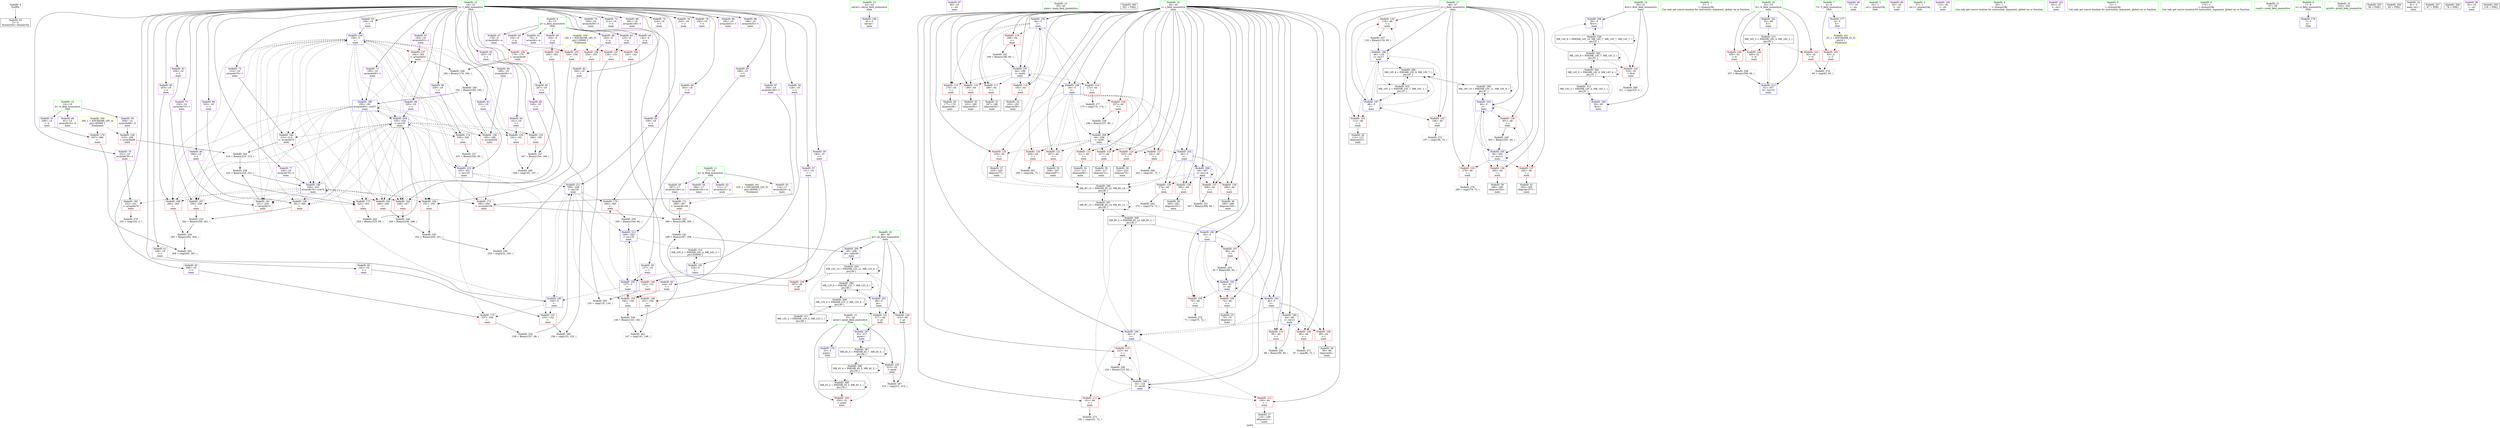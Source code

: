 digraph "SVFG" {
	label="SVFG";

	Node0x5571398cd640 [shape=record,color=grey,label="{NodeID: 0\nNullPtr}"];
	Node0x5571398cd640 -> Node0x5571398ccaa0[style=solid];
	Node0x557139900df0 [shape=record,color=grey,label="{NodeID: 263\n268 = cmp(265, 267, )\n}"];
	Node0x5571398f9800 [shape=record,color=blue,label="{NodeID: 180\n42\<--5\nretval\<--\nmain\n}"];
	Node0x5571398f1e80 [shape=record,color=purple,label="{NodeID: 97\n66\<--35\n\<--.str\nmain\n}"];
	Node0x5571398cb080 [shape=record,color=green,label="{NodeID: 14\n39\<--40\nmain\<--main_field_insensitive\n}"];
	Node0x557139930830 [shape=record,color=black,label="{NodeID: 360\n352 = PHI()\n}"];
	Node0x5571399022f0 [shape=record,color=grey,label="{NodeID: 277\n173 = cmp(172, 174, )\n}"];
	Node0x5571398f4530 [shape=record,color=blue,label="{NodeID: 194\n158\<--5\n\<--\nmain\n}"];
	Node0x5571398f4530 -> Node0x5571398f8210[style=dashed];
	Node0x5571398f4530 -> Node0x5571398f83b0[style=dashed];
	Node0x5571398f4530 -> Node0x5571398f8550[style=dashed];
	Node0x5571398f4530 -> Node0x5571398f8620[style=dashed];
	Node0x5571398f4530 -> Node0x5571398f87c0[style=dashed];
	Node0x5571398f4530 -> Node0x5571398f8890[style=dashed];
	Node0x5571398f4530 -> Node0x5571398f8a30[style=dashed];
	Node0x5571398f4530 -> Node0x5571398f8b00[style=dashed];
	Node0x5571398f4530 -> Node0x5571398f8bd0[style=dashed];
	Node0x5571398f4530 -> Node0x5571398f8d70[style=dashed];
	Node0x5571398f4530 -> Node0x5571398f8e40[style=dashed];
	Node0x5571398f4530 -> Node0x5571398f8f10[style=dashed];
	Node0x5571398f4530 -> Node0x5571398f9180[style=dashed];
	Node0x5571398f4530 -> Node0x5571398f9250[style=dashed];
	Node0x5571398f4530 -> Node0x5571398f9320[style=dashed];
	Node0x5571398f4530 -> Node0x5571398f46d0[style=dashed];
	Node0x5571398f4530 -> Node0x5571398f4940[style=dashed];
	Node0x5571398f4530 -> Node0x5571398f5160[style=dashed];
	Node0x5571398f4530 -> Node0x5571398f5230[style=dashed];
	Node0x5571398ca0d0 [shape=record,color=red,label="{NodeID: 111\n101\<--44\n\<--i\nmain\n}"];
	Node0x5571398ca0d0 -> Node0x557139901cf0[style=solid];
	Node0x5571398cceb0 [shape=record,color=black,label="{NodeID: 28\n113\<--112\nidxprom23\<--\nmain\n}"];
	Node0x5571398f5090 [shape=record,color=blue,label="{NodeID: 208\n50\<--5\nfirst\<--\nmain\n}"];
	Node0x5571398f5090 -> Node0x55713991c610[style=dashed];
	Node0x5571398f6b50 [shape=record,color=red,label="{NodeID: 125\n228\<--44\n\<--i\nmain\n}"];
	Node0x5571398f6b50 -> Node0x5571398cda50[style=solid];
	Node0x5571398cde60 [shape=record,color=purple,label="{NodeID: 42\n76\<--9\narrayidx\<--a\nmain\n}"];
	Node0x5571398f76b0 [shape=record,color=red,label="{NodeID: 139\n297\<--48\n\<--pt\nmain\n}"];
	Node0x5571398f76b0 -> Node0x5571398fdce0[style=solid];
	Node0x5571398ca9b0 [shape=record,color=purple,label="{NodeID: 56\n128\<--19\n\<--t\nmain\n}"];
	Node0x5571398ca9b0 -> Node0x5571398fa0f0[style=solid];
	Node0x5571398fd560 [shape=record,color=grey,label="{NodeID: 236\n146 = Binary(143, 145, )\n}"];
	Node0x5571398fd560 -> Node0x557139900c70[style=solid];
	Node0x5571398f8210 [shape=record,color=red,label="{NodeID: 153\n162\<--161\n\<--\nmain\n}"];
	Node0x5571398f8210 -> Node0x5571399016f0[style=solid];
	Node0x5571398f2e70 [shape=record,color=purple,label="{NodeID: 70\n194\<--19\narrayidx59\<--t\nmain\n}"];
	Node0x5571398f5e60 [shape=record,color=grey,label="{NodeID: 250\n96 = Binary(95, 60, )\n}"];
	Node0x5571398f5e60 -> Node0x5571398f9c10[style=solid];
	Node0x5571398f8d70 [shape=record,color=red,label="{NodeID: 167\n259\<--258\n\<--\nmain\n}"];
	Node0x5571398f8d70 -> Node0x5571398fd3e0[style=solid];
	Node0x5571398f39d0 [shape=record,color=purple,label="{NodeID: 84\n260\<--19\n\<--t\nmain\n}"];
	Node0x5571398f39d0 -> Node0x5571398f8e40[style=solid];
	Node0x5571398cb370 [shape=record,color=green,label="{NodeID: 1\n5\<--1\n\<--dummyObj\nCan only get source location for instruction, argument, global var or function.}"];
	Node0x557139900f70 [shape=record,color=grey,label="{NodeID: 264\n275 = cmp(274, 72, )\n}"];
	Node0x5571398f98d0 [shape=record,color=blue,label="{NodeID: 181\n52\<--60\nlt\<--\nmain\n}"];
	Node0x5571398f98d0 -> Node0x557139917b10[style=dashed];
	Node0x5571398f1f50 [shape=record,color=purple,label="{NodeID: 98\n77\<--35\n\<--.str\nmain\n}"];
	Node0x5571398cb150 [shape=record,color=green,label="{NodeID: 15\n42\<--43\nretval\<--retval_field_insensitive\nmain\n}"];
	Node0x5571398cb150 -> Node0x5571398f9800[style=solid];
	Node0x5571398f4600 [shape=record,color=blue,label="{NodeID: 195\n44\<--5\ni\<--\nmain\n}"];
	Node0x5571398f4600 -> Node0x5571398ca340[style=dashed];
	Node0x5571398f4600 -> Node0x5571398f63b0[style=dashed];
	Node0x5571398f4600 -> Node0x5571398f6440[style=dashed];
	Node0x5571398f4600 -> Node0x5571398f64d0[style=dashed];
	Node0x5571398f4600 -> Node0x5571398f65a0[style=dashed];
	Node0x5571398f4600 -> Node0x5571398f6670[style=dashed];
	Node0x5571398f4600 -> Node0x5571398f47a0[style=dashed];
	Node0x5571398f4600 -> Node0x5571398f4870[style=dashed];
	Node0x5571398ca1a0 [shape=record,color=red,label="{NodeID: 112\n109\<--44\n\<--i\nmain\n}"];
	Node0x5571398ca1a0 -> Node0x5571398ccde0[style=solid];
	Node0x5571398ccf80 [shape=record,color=black,label="{NodeID: 29\n177\<--176\nidxprom48\<--\nmain\n}"];
	Node0x5571398f5160 [shape=record,color=blue,label="{NodeID: 209\n325\<--324\n\<--inc120\nmain\n}"];
	Node0x5571398f5160 -> Node0x5571398f8210[style=dashed];
	Node0x5571398f5160 -> Node0x5571398f83b0[style=dashed];
	Node0x5571398f5160 -> Node0x5571398f8550[style=dashed];
	Node0x5571398f5160 -> Node0x5571398f8620[style=dashed];
	Node0x5571398f5160 -> Node0x5571398f87c0[style=dashed];
	Node0x5571398f5160 -> Node0x5571398f8890[style=dashed];
	Node0x5571398f5160 -> Node0x5571398f8a30[style=dashed];
	Node0x5571398f5160 -> Node0x5571398f8b00[style=dashed];
	Node0x5571398f5160 -> Node0x5571398f8bd0[style=dashed];
	Node0x5571398f5160 -> Node0x5571398f8d70[style=dashed];
	Node0x5571398f5160 -> Node0x5571398f8e40[style=dashed];
	Node0x5571398f5160 -> Node0x5571398f8f10[style=dashed];
	Node0x5571398f5160 -> Node0x5571398f9180[style=dashed];
	Node0x5571398f5160 -> Node0x5571398f9250[style=dashed];
	Node0x5571398f5160 -> Node0x5571398f9320[style=dashed];
	Node0x5571398f5160 -> Node0x5571398f46d0[style=dashed];
	Node0x5571398f5160 -> Node0x5571398f4940[style=dashed];
	Node0x5571398f5160 -> Node0x5571398f5160[style=dashed];
	Node0x5571398f5160 -> Node0x5571398f5230[style=dashed];
	Node0x5571398f6c20 [shape=record,color=red,label="{NodeID: 126\n237\<--44\n\<--i\nmain\n}"];
	Node0x5571398f6c20 -> Node0x5571398fd9e0[style=solid];
	Node0x5571398cdf30 [shape=record,color=purple,label="{NodeID: 43\n133\<--9\n\<--a\nmain\n}"];
	Node0x5571398cdf30 -> Node0x5571398f7d30[style=solid];
	Node0x5571398f7780 [shape=record,color=red,label="{NodeID: 140\n314\<--48\n\<--pt\nmain\n}"];
	Node0x5571398f7780 -> Node0x5571399013f0[style=solid];
	Node0x5571398caa80 [shape=record,color=purple,label="{NodeID: 57\n131\<--19\n\<--t\nmain\n}"];
	Node0x5571398caa80 -> Node0x5571398f7c60[style=solid];
	Node0x5571398fd6e0 [shape=record,color=grey,label="{NodeID: 237\n331 = Binary(330, 60, )\n}"];
	Node0x5571398fd6e0 -> Node0x5571398f5230[style=solid];
	Node0x5571398f82e0 [shape=record,color=red,label="{NodeID: 154\n164\<--163\n\<--\nmain\n}"];
	Node0x5571398f82e0 -> Node0x5571398f59e0[style=solid];
	Node0x5571398f2f40 [shape=record,color=purple,label="{NodeID: 71\n195\<--19\narrayidx60\<--t\nmain\n}"];
	Node0x5571398f2f40 -> Node0x5571398f46d0[style=solid];
	Node0x5571398f5fe0 [shape=record,color=grey,label="{NodeID: 251\n307 = Binary(306, 60, )\n}"];
	Node0x5571398f5fe0 -> Node0x5571398f4ef0[style=solid];
	Node0x5571398f8e40 [shape=record,color=red,label="{NodeID: 168\n261\<--260\n\<--\nmain\n}"];
	Node0x5571398f8e40 -> Node0x5571398fd3e0[style=solid];
	Node0x5571398f3aa0 [shape=record,color=purple,label="{NodeID: 85\n263\<--19\n\<--t\nmain\n}"];
	Node0x5571398f3aa0 -> Node0x5571398f8f10[style=solid];
	Node0x5571398cb400 [shape=record,color=green,label="{NodeID: 2\n35\<--1\n.str\<--dummyObj\nGlob }"];
	Node0x5571399010f0 [shape=record,color=grey,label="{NodeID: 265\n135 = cmp(132, 134, )\n}"];
	Node0x5571398f99a0 [shape=record,color=blue,label="{NodeID: 182\n44\<--5\ni\<--\nmain\n}"];
	Node0x5571398f99a0 -> Node0x5571398f2500[style=dashed];
	Node0x5571398f99a0 -> Node0x5571398c9cc0[style=dashed];
	Node0x5571398f99a0 -> Node0x5571398c9d90[style=dashed];
	Node0x5571398f99a0 -> Node0x5571398f9a70[style=dashed];
	Node0x5571398f99a0 -> Node0x5571398f9b40[style=dashed];
	Node0x5571398f2020 [shape=record,color=purple,label="{NodeID: 99\n92\<--35\n\<--.str\nmain\n}"];
	Node0x5571398cb220 [shape=record,color=green,label="{NodeID: 16\n44\<--45\ni\<--i_field_insensitive\nmain\n}"];
	Node0x5571398cb220 -> Node0x5571398f2500[style=solid];
	Node0x5571398cb220 -> Node0x5571398c9cc0[style=solid];
	Node0x5571398cb220 -> Node0x5571398c9d90[style=solid];
	Node0x5571398cb220 -> Node0x5571398c9e60[style=solid];
	Node0x5571398cb220 -> Node0x5571398c9f30[style=solid];
	Node0x5571398cb220 -> Node0x5571398ca000[style=solid];
	Node0x5571398cb220 -> Node0x5571398ca0d0[style=solid];
	Node0x5571398cb220 -> Node0x5571398ca1a0[style=solid];
	Node0x5571398cb220 -> Node0x5571398ca270[style=solid];
	Node0x5571398cb220 -> Node0x5571398ca340[style=solid];
	Node0x5571398cb220 -> Node0x5571398f63b0[style=solid];
	Node0x5571398cb220 -> Node0x5571398f6440[style=solid];
	Node0x5571398cb220 -> Node0x5571398f64d0[style=solid];
	Node0x5571398cb220 -> Node0x5571398f65a0[style=solid];
	Node0x5571398cb220 -> Node0x5571398f6670[style=solid];
	Node0x5571398cb220 -> Node0x5571398f6740[style=solid];
	Node0x5571398cb220 -> Node0x5571398f6810[style=solid];
	Node0x5571398cb220 -> Node0x5571398f68e0[style=solid];
	Node0x5571398cb220 -> Node0x5571398f69b0[style=solid];
	Node0x5571398cb220 -> Node0x5571398f6a80[style=solid];
	Node0x5571398cb220 -> Node0x5571398f6b50[style=solid];
	Node0x5571398cb220 -> Node0x5571398f6c20[style=solid];
	Node0x5571398cb220 -> Node0x5571398f6cf0[style=solid];
	Node0x5571398cb220 -> Node0x5571398f6dc0[style=solid];
	Node0x5571398cb220 -> Node0x5571398f6e90[style=solid];
	Node0x5571398cb220 -> Node0x5571398f6f60[style=solid];
	Node0x5571398cb220 -> Node0x5571398f7030[style=solid];
	Node0x5571398cb220 -> Node0x5571398f99a0[style=solid];
	Node0x5571398cb220 -> Node0x5571398f9a70[style=solid];
	Node0x5571398cb220 -> Node0x5571398f9b40[style=solid];
	Node0x5571398cb220 -> Node0x5571398f9c10[style=solid];
	Node0x5571398cb220 -> Node0x5571398f9ce0[style=solid];
	Node0x5571398cb220 -> Node0x5571398f9f50[style=solid];
	Node0x5571398cb220 -> Node0x5571398f4600[style=solid];
	Node0x5571398cb220 -> Node0x5571398f47a0[style=solid];
	Node0x5571398cb220 -> Node0x5571398f4870[style=solid];
	Node0x5571398cb220 -> Node0x5571398f4a10[style=solid];
	Node0x5571398cb220 -> Node0x5571398f4bb0[style=solid];
	Node0x5571398cb220 -> Node0x5571398f4ef0[style=solid];
	Node0x5571398f46d0 [shape=record,color=blue,label="{NodeID: 196\n195\<--191\narrayidx60\<--sub57\nmain\n}"];
	Node0x5571398f46d0 -> Node0x5571398f8550[style=dashed];
	Node0x5571398f46d0 -> Node0x5571398f8620[style=dashed];
	Node0x5571398f46d0 -> Node0x5571398f87c0[style=dashed];
	Node0x5571398f46d0 -> Node0x5571398f8890[style=dashed];
	Node0x5571398f46d0 -> Node0x5571398f8a30[style=dashed];
	Node0x5571398f46d0 -> Node0x5571398f8b00[style=dashed];
	Node0x5571398f46d0 -> Node0x5571398f8bd0[style=dashed];
	Node0x5571398f46d0 -> Node0x5571398f8d70[style=dashed];
	Node0x5571398f46d0 -> Node0x5571398f8e40[style=dashed];
	Node0x5571398f46d0 -> Node0x5571398f8f10[style=dashed];
	Node0x5571398f46d0 -> Node0x5571398f9180[style=dashed];
	Node0x5571398f46d0 -> Node0x5571398f9250[style=dashed];
	Node0x5571398f46d0 -> Node0x5571398f46d0[style=dashed];
	Node0x5571398f46d0 -> Node0x5571398f4940[style=dashed];
	Node0x5571398f46d0 -> Node0x5571398f5160[style=dashed];
	Node0x5571398ca270 [shape=record,color=red,label="{NodeID: 113\n123\<--44\n\<--i\nmain\n}"];
	Node0x5571398ca270 -> Node0x557139900370[style=solid];
	Node0x5571398cd050 [shape=record,color=black,label="{NodeID: 30\n181\<--180\nidxprom50\<--\nmain\n}"];
	Node0x5571398f5230 [shape=record,color=blue,label="{NodeID: 210\n332\<--331\n\<--inc123\nmain\n}"];
	Node0x5571398f5230 -> Node0x5571398f8070[style=dashed];
	Node0x5571398f5230 -> Node0x5571398f93f0[style=dashed];
	Node0x5571398f5230 -> Node0x5571398f4530[style=dashed];
	Node0x5571398f5230 -> Node0x5571398f5300[style=dashed];
	Node0x5571398f6cf0 [shape=record,color=red,label="{NodeID: 127\n241\<--44\n\<--i\nmain\n}"];
	Node0x5571398f6cf0 -> Node0x557139901270[style=solid];
	Node0x5571398ce000 [shape=record,color=purple,label="{NodeID: 44\n142\<--9\n\<--a\nmain\n}"];
	Node0x5571398ce000 -> Node0x5571398f7ed0[style=solid];
	Node0x5571398f7850 [shape=record,color=red,label="{NodeID: 141\n317\<--48\n\<--pt\nmain\n}"];
	Node0x5571398f7850 -> Node0x5571398f4fc0[style=solid];
	Node0x5571398cab50 [shape=record,color=purple,label="{NodeID: 58\n137\<--19\n\<--t\nmain\n}"];
	Node0x5571398cab50 -> Node0x5571398f4390[style=solid];
	Node0x5571398fd860 [shape=record,color=grey,label="{NodeID: 238\n222 = Binary(216, 221, )\n}"];
	Node0x5571398fd860 -> Node0x5571398f4940[style=solid];
	Node0x5571398f83b0 [shape=record,color=red,label="{NodeID: 155\n166\<--165\n\<--\nmain\n}"];
	Node0x5571398f83b0 -> Node0x5571398f59e0[style=solid];
	Node0x5571398f3010 [shape=record,color=purple,label="{NodeID: 72\n213\<--19\n\<--t\nmain\n}"];
	Node0x5571398f6160 [shape=record,color=grey,label="{NodeID: 252\n199 = Binary(198, 60, )\n}"];
	Node0x5571398f6160 -> Node0x5571398f47a0[style=solid];
	Node0x5571398f8f10 [shape=record,color=red,label="{NodeID: 169\n264\<--263\n\<--\nmain\n}"];
	Node0x5571398f8f10 -> Node0x5571398fd260[style=solid];
	Node0x5571398f3b70 [shape=record,color=purple,label="{NodeID: 86\n291\<--19\narrayidx106\<--t\nmain\n}"];
	Node0x5571398f1a70 [shape=record,color=green,label="{NodeID: 3\n37\<--1\n.str.1\<--dummyObj\nGlob }"];
	Node0x557139901270 [shape=record,color=grey,label="{NodeID: 266\n242 = cmp(241, 72, )\n}"];
	Node0x5571398f9a70 [shape=record,color=blue,label="{NodeID: 183\n44\<--81\ni\<--inc\nmain\n}"];
	Node0x5571398f9a70 -> Node0x5571398f2500[style=dashed];
	Node0x5571398f9a70 -> Node0x5571398c9cc0[style=dashed];
	Node0x5571398f9a70 -> Node0x5571398c9d90[style=dashed];
	Node0x5571398f9a70 -> Node0x5571398f9a70[style=dashed];
	Node0x5571398f9a70 -> Node0x5571398f9b40[style=dashed];
	Node0x5571398f20f0 [shape=record,color=purple,label="{NodeID: 100\n115\<--35\n\<--.str\nmain\n}"];
	Node0x5571398cb9a0 [shape=record,color=green,label="{NodeID: 17\n46\<--47\nj\<--j_field_insensitive\nmain\n}"];
	Node0x5571398cb9a0 -> Node0x5571398f7100[style=solid];
	Node0x5571398cb9a0 -> Node0x5571398f71d0[style=solid];
	Node0x5571398cb9a0 -> Node0x5571398f72a0[style=solid];
	Node0x5571398cb9a0 -> Node0x5571398f7370[style=solid];
	Node0x5571398cb9a0 -> Node0x5571398f7440[style=solid];
	Node0x5571398cb9a0 -> Node0x5571398f7510[style=solid];
	Node0x5571398cb9a0 -> Node0x5571398f75e0[style=solid];
	Node0x5571398cb9a0 -> Node0x5571398f9db0[style=solid];
	Node0x5571398cb9a0 -> Node0x5571398f9e80[style=solid];
	Node0x5571398cb9a0 -> Node0x5571398f4c80[style=solid];
	Node0x5571398cb9a0 -> Node0x5571398f4e20[style=solid];
	Node0x5571398f47a0 [shape=record,color=blue,label="{NodeID: 197\n44\<--199\ni\<--inc62\nmain\n}"];
	Node0x5571398f47a0 -> Node0x5571398ca340[style=dashed];
	Node0x5571398f47a0 -> Node0x5571398f63b0[style=dashed];
	Node0x5571398f47a0 -> Node0x5571398f6440[style=dashed];
	Node0x5571398f47a0 -> Node0x5571398f64d0[style=dashed];
	Node0x5571398f47a0 -> Node0x5571398f65a0[style=dashed];
	Node0x5571398f47a0 -> Node0x5571398f6670[style=dashed];
	Node0x5571398f47a0 -> Node0x5571398f47a0[style=dashed];
	Node0x5571398f47a0 -> Node0x5571398f4870[style=dashed];
	Node0x5571398ca340 [shape=record,color=red,label="{NodeID: 114\n172\<--44\n\<--i\nmain\n}"];
	Node0x5571398ca340 -> Node0x5571399022f0[style=solid];
	Node0x5571398cd120 [shape=record,color=black,label="{NodeID: 31\n187\<--186\nidxprom54\<--\nmain\n}"];
	Node0x5571398f5300 [shape=record,color=blue,label="{NodeID: 211\n339\<--338\n\<--inc126\nmain\n}"];
	Node0x5571398f5300 -> Node0x5571398f7e00[style=dashed];
	Node0x5571398f5300 -> Node0x5571398f7fa0[style=dashed];
	Node0x5571398f5300 -> Node0x5571398f94c0[style=dashed];
	Node0x5571398f5300 -> Node0x5571398f4460[style=dashed];
	Node0x5571398f5300 -> Node0x5571398fc210[style=dashed];
	Node0x5571398f6dc0 [shape=record,color=red,label="{NodeID: 128\n274\<--44\n\<--i\nmain\n}"];
	Node0x5571398f6dc0 -> Node0x557139900f70[style=solid];
	Node0x5571398ce0d0 [shape=record,color=purple,label="{NodeID: 45\n154\<--9\n\<--a\nmain\n}"];
	Node0x5571398ce0d0 -> Node0x5571398f8140[style=solid];
	Node0x557139916210 [shape=record,color=black,label="{NodeID: 308\nMR_4V_2 = PHI(MR_4V_3, MR_4V_1, )\npts\{34 \}\n}"];
	Node0x557139916210 -> Node0x5571398f2430[style=dashed];
	Node0x557139916210 -> Node0x557139912610[style=dashed];
	Node0x557139916210 -> Node0x557139916210[style=dashed];
	Node0x5571398f7920 [shape=record,color=red,label="{NodeID: 142\n310\<--50\n\<--first\nmain\n}"];
	Node0x5571398f7920 -> Node0x557139901570[style=solid];
	Node0x5571398f25c0 [shape=record,color=purple,label="{NodeID: 59\n140\<--19\n\<--t\nmain\n}"];
	Node0x5571398f25c0 -> Node0x5571398f7e00[style=solid];
	Node0x5571398fd9e0 [shape=record,color=grey,label="{NodeID: 239\n238 = Binary(237, 60, )\n}"];
	Node0x5571398fd9e0 -> Node0x5571398f4a10[style=solid];
	Node0x5571398f8480 [shape=record,color=red,label="{NodeID: 156\n179\<--178\n\<--arrayidx49\nmain\n}"];
	Node0x5571398f8480 -> Node0x5571398f5b60[style=solid];
	Node0x5571398f30e0 [shape=record,color=purple,label="{NodeID: 73\n214\<--19\narrayidx70\<--t\nmain\n}"];
	Node0x5571398f30e0 -> Node0x5571398f87c0[style=solid];
	Node0x5571398f62e0 [shape=record,color=grey,label="{NodeID: 253\n81 = Binary(80, 60, )\n}"];
	Node0x5571398f62e0 -> Node0x5571398f9a70[style=solid];
	Node0x5571398f8fe0 [shape=record,color=red,label="{NodeID: 170\n267\<--266\n\<--\nmain\n}"];
	Node0x5571398f8fe0 -> Node0x557139900df0[style=solid];
	Node0x5571398f3c40 [shape=record,color=purple,label="{NodeID: 87\n294\<--19\narrayidx108\<--t\nmain\n}"];
	Node0x5571398f3c40 -> Node0x5571398f9180[style=solid];
	Node0x5571398f1b00 [shape=record,color=green,label="{NodeID: 4\n60\<--1\n\<--dummyObj\nCan only get source location for instruction, argument, global var or function.}"];
	Node0x5571399013f0 [shape=record,color=grey,label="{NodeID: 267\n315 = cmp(313, 314, )\n}"];
	Node0x5571398f9b40 [shape=record,color=blue,label="{NodeID: 184\n44\<--5\ni\<--\nmain\n}"];
	Node0x5571398f9b40 -> Node0x5571398c9e60[style=dashed];
	Node0x5571398f9b40 -> Node0x5571398c9f30[style=dashed];
	Node0x5571398f9b40 -> Node0x5571398ca000[style=dashed];
	Node0x5571398f9b40 -> Node0x5571398f9c10[style=dashed];
	Node0x5571398f9b40 -> Node0x5571398f9ce0[style=dashed];
	Node0x5571398f21c0 [shape=record,color=purple,label="{NodeID: 101\n351\<--37\n\<--.str.1\nmain\n}"];
	Node0x5571398cba70 [shape=record,color=green,label="{NodeID: 18\n48\<--49\npt\<--pt_field_insensitive\nmain\n}"];
	Node0x5571398cba70 -> Node0x5571398f76b0[style=solid];
	Node0x5571398cba70 -> Node0x5571398f7780[style=solid];
	Node0x5571398cba70 -> Node0x5571398f7850[style=solid];
	Node0x5571398cba70 -> Node0x5571398f4ae0[style=solid];
	Node0x5571398cba70 -> Node0x5571398f4d50[style=solid];
	Node0x5571398f4870 [shape=record,color=blue,label="{NodeID: 198\n44\<--5\ni\<--\nmain\n}"];
	Node0x5571398f4870 -> Node0x5571398f6740[style=dashed];
	Node0x5571398f4870 -> Node0x5571398f6810[style=dashed];
	Node0x5571398f4870 -> Node0x5571398f68e0[style=dashed];
	Node0x5571398f4870 -> Node0x5571398f69b0[style=dashed];
	Node0x5571398f4870 -> Node0x5571398f6a80[style=dashed];
	Node0x5571398f4870 -> Node0x5571398f6b50[style=dashed];
	Node0x5571398f4870 -> Node0x5571398f6c20[style=dashed];
	Node0x5571398f4870 -> Node0x5571398f6cf0[style=dashed];
	Node0x5571398f4870 -> Node0x5571398f4a10[style=dashed];
	Node0x5571398f4870 -> Node0x5571398f4bb0[style=dashed];
	Node0x5571398f4870 -> Node0x55713990fa10[style=dashed];
	Node0x5571398f63b0 [shape=record,color=red,label="{NodeID: 115\n176\<--44\n\<--i\nmain\n}"];
	Node0x5571398f63b0 -> Node0x5571398ccf80[style=solid];
	Node0x5571398cd1f0 [shape=record,color=black,label="{NodeID: 32\n193\<--192\nidxprom58\<--\nmain\n}"];
	Node0x557139912110 [shape=record,color=black,label="{NodeID: 295\nMR_12V_10 = PHI(MR_12V_11, MR_12V_9, )\npts\{49 \}\n}"];
	Node0x557139912110 -> Node0x5571398f76b0[style=dashed];
	Node0x557139912110 -> Node0x5571398f7780[style=dashed];
	Node0x557139912110 -> Node0x5571398f7850[style=dashed];
	Node0x557139912110 -> Node0x5571398f4d50[style=dashed];
	Node0x557139912110 -> Node0x557139910410[style=dashed];
	Node0x557139912110 -> Node0x557139912110[style=dashed];
	Node0x5571398fc210 [shape=record,color=blue,label="{NodeID: 212\n346\<--345\n\<--inc129\nmain\n}"];
	Node0x5571398fc210 -> Node0x5571398f7c60[style=dashed];
	Node0x5571398fc210 -> Node0x5571398f4390[style=dashed];
	Node0x5571398fc210 -> Node0x557139918010[style=dashed];
	Node0x5571398f6e90 [shape=record,color=red,label="{NodeID: 129\n282\<--44\n\<--i\nmain\n}"];
	Node0x5571398f6e90 -> Node0x5571398cdb20[style=solid];
	Node0x5571398ce1a0 [shape=record,color=purple,label="{NodeID: 46\n163\<--9\n\<--a\nmain\n}"];
	Node0x5571398ce1a0 -> Node0x5571398f82e0[style=solid];
	Node0x557139916710 [shape=record,color=black,label="{NodeID: 309\nMR_8V_2 = PHI(MR_8V_12, MR_8V_1, )\npts\{45 \}\n}"];
	Node0x557139916710 -> Node0x5571398f99a0[style=dashed];
	Node0x5571398f79f0 [shape=record,color=red,label="{NodeID: 143\n62\<--52\n\<--lt\nmain\n}"];
	Node0x5571398f79f0 -> Node0x557139901e70[style=solid];
	Node0x5571398f2650 [shape=record,color=purple,label="{NodeID: 60\n144\<--19\n\<--t\nmain\n}"];
	Node0x5571398f2650 -> Node0x5571398f7fa0[style=solid];
	Node0x5571398fdb60 [shape=record,color=grey,label="{NodeID: 240\n191 = Binary(185, 190, )\n}"];
	Node0x5571398fdb60 -> Node0x5571398f46d0[style=solid];
	Node0x5571398f8550 [shape=record,color=red,label="{NodeID: 157\n184\<--183\n\<--arrayidx52\nmain\n}"];
	Node0x5571398f8550 -> Node0x5571398f5b60[style=solid];
	Node0x5571398f31b0 [shape=record,color=purple,label="{NodeID: 74\n219\<--19\n\<--t\nmain\n}"];
	Node0x557139900070 [shape=record,color=grey,label="{NodeID: 254\n338 = Binary(337, 60, )\n}"];
	Node0x557139900070 -> Node0x5571398f5300[style=solid];
	Node0x5571398f90b0 [shape=record,color=red,label="{NodeID: 171\n288\<--287\n\<--arrayidx104\nmain\n}"];
	Node0x5571398f90b0 -> Node0x5571398fde60[style=solid];
	Node0x5571398f3d10 [shape=record,color=purple,label="{NodeID: 88\n322\<--19\n\<--t\nmain\n}"];
	Node0x5571398f3d10 -> Node0x5571398f9250[style=solid];
	Node0x5571398caca0 [shape=record,color=green,label="{NodeID: 5\n72\<--1\n\<--dummyObj\nCan only get source location for instruction, argument, global var or function.}"];
	Node0x557139901570 [shape=record,color=grey,label="{NodeID: 268\n311 = cmp(310, 5, )\n}"];
	Node0x5571398f9c10 [shape=record,color=blue,label="{NodeID: 185\n44\<--96\ni\<--inc13\nmain\n}"];
	Node0x5571398f9c10 -> Node0x5571398c9e60[style=dashed];
	Node0x5571398f9c10 -> Node0x5571398c9f30[style=dashed];
	Node0x5571398f9c10 -> Node0x5571398ca000[style=dashed];
	Node0x5571398f9c10 -> Node0x5571398f9c10[style=dashed];
	Node0x5571398f9c10 -> Node0x5571398f9ce0[style=dashed];
	Node0x5571398f2290 [shape=record,color=red,label="{NodeID: 102\n63\<--4\n\<--T\nmain\n}"];
	Node0x5571398f2290 -> Node0x557139901e70[style=solid];
	Node0x5571398cbb40 [shape=record,color=green,label="{NodeID: 19\n50\<--51\nfirst\<--first_field_insensitive\nmain\n}"];
	Node0x5571398cbb40 -> Node0x5571398f7920[style=solid];
	Node0x5571398cbb40 -> Node0x5571398fa020[style=solid];
	Node0x5571398cbb40 -> Node0x5571398f5090[style=solid];
	Node0x55713990dc10 [shape=record,color=black,label="{NodeID: 282\nMR_14V_6 = PHI(MR_14V_7, MR_14V_5, )\npts\{51 \}\n}"];
	Node0x55713990dc10 -> Node0x5571398f7920[style=dashed];
	Node0x55713990dc10 -> Node0x5571398f5090[style=dashed];
	Node0x55713990dc10 -> Node0x55713990dc10[style=dashed];
	Node0x55713990dc10 -> Node0x557139913a10[style=dashed];
	Node0x55713990dc10 -> Node0x55713991c610[style=dashed];
	Node0x5571398f4940 [shape=record,color=blue,label="{NodeID: 199\n226\<--222\narrayidx76\<--sub74\nmain\n}"];
	Node0x5571398f4940 -> Node0x5571398f87c0[style=dashed];
	Node0x5571398f4940 -> Node0x5571398f8890[style=dashed];
	Node0x5571398f4940 -> Node0x5571398f8960[style=dashed];
	Node0x5571398f4940 -> Node0x5571398f8a30[style=dashed];
	Node0x5571398f4940 -> Node0x5571398f8b00[style=dashed];
	Node0x5571398f4940 -> Node0x5571398f8bd0[style=dashed];
	Node0x5571398f4940 -> Node0x5571398f8d70[style=dashed];
	Node0x5571398f4940 -> Node0x5571398f8e40[style=dashed];
	Node0x5571398f4940 -> Node0x5571398f8f10[style=dashed];
	Node0x5571398f4940 -> Node0x5571398f9180[style=dashed];
	Node0x5571398f4940 -> Node0x5571398f9250[style=dashed];
	Node0x5571398f4940 -> Node0x5571398f4940[style=dashed];
	Node0x5571398f4940 -> Node0x5571398f5160[style=dashed];
	Node0x5571398f6440 [shape=record,color=red,label="{NodeID: 116\n180\<--44\n\<--i\nmain\n}"];
	Node0x5571398f6440 -> Node0x5571398cd050[style=solid];
	Node0x5571398cd710 [shape=record,color=black,label="{NodeID: 33\n208\<--207\nidxprom67\<--\nmain\n}"];
	Node0x557139912610 [shape=record,color=black,label="{NodeID: 296\nMR_4V_4 = PHI(MR_4V_5, MR_4V_3, )\npts\{34 \}\n}"];
	Node0x557139912610 -> Node0x5571398f2430[style=dashed];
	Node0x557139912610 -> Node0x55713990f510[style=dashed];
	Node0x557139912610 -> Node0x557139912610[style=dashed];
	Node0x557139912610 -> Node0x557139916210[style=dashed];
	Node0x5571398fc2e0 [shape=record,color=blue,label="{NodeID: 213\n52\<--357\nlt\<--inc133\nmain\n}"];
	Node0x5571398fc2e0 -> Node0x557139917b10[style=dashed];
	Node0x5571398f6f60 [shape=record,color=red,label="{NodeID: 130\n289\<--44\n\<--i\nmain\n}"];
	Node0x5571398f6f60 -> Node0x5571398cdcc0[style=solid];
	Node0x5571398ce270 [shape=record,color=purple,label="{NodeID: 47\n178\<--9\narrayidx49\<--a\nmain\n}"];
	Node0x5571398ce270 -> Node0x5571398f8480[style=solid];
	Node0x557139916c10 [shape=record,color=black,label="{NodeID: 310\nMR_10V_2 = PHI(MR_10V_7, MR_10V_1, )\npts\{47 \}\n}"];
	Node0x557139916c10 -> Node0x5571398f9db0[style=dashed];
	Node0x557139916c10 -> Node0x557139913010[style=dashed];
	Node0x557139916c10 -> Node0x557139916c10[style=dashed];
	Node0x5571398f7ac0 [shape=record,color=red,label="{NodeID: 144\n349\<--52\n\<--lt\nmain\n}"];
	Node0x5571398f2720 [shape=record,color=purple,label="{NodeID: 61\n149\<--19\n\<--t\nmain\n}"];
	Node0x5571398f2720 -> Node0x5571398f4460[style=solid];
	Node0x5571398fdce0 [shape=record,color=grey,label="{NodeID: 241\n298 = Binary(297, 296, )\n}"];
	Node0x5571398fdce0 -> Node0x5571398f4d50[style=solid];
	Node0x5571398f8620 [shape=record,color=red,label="{NodeID: 158\n190\<--189\n\<--arrayidx56\nmain\n}"];
	Node0x5571398f8620 -> Node0x5571398fdb60[style=solid];
	Node0x5571398f3280 [shape=record,color=purple,label="{NodeID: 75\n220\<--19\narrayidx73\<--t\nmain\n}"];
	Node0x5571398f3280 -> Node0x5571398f8890[style=solid];
	Node0x5571399001f0 [shape=record,color=grey,label="{NodeID: 255\n345 = Binary(344, 60, )\n}"];
	Node0x5571399001f0 -> Node0x5571398fc210[style=solid];
	Node0x5571398f9180 [shape=record,color=red,label="{NodeID: 172\n295\<--294\n\<--arrayidx108\nmain\n}"];
	Node0x5571398f9180 -> Node0x5571398fde60[style=solid];
	Node0x5571398f3de0 [shape=record,color=purple,label="{NodeID: 89\n325\<--19\n\<--t\nmain\n}"];
	Node0x5571398f3de0 -> Node0x5571398f5160[style=solid];
	Node0x5571398cad30 [shape=record,color=green,label="{NodeID: 6\n174\<--1\n\<--dummyObj\nCan only get source location for instruction, argument, global var or function.}"];
	Node0x5571399016f0 [shape=record,color=grey,label="{NodeID: 269\n168 = cmp(162, 167, )\n}"];
	Node0x5571398f9ce0 [shape=record,color=blue,label="{NodeID: 186\n44\<--5\ni\<--\nmain\n}"];
	Node0x5571398f9ce0 -> Node0x5571398ca0d0[style=dashed];
	Node0x5571398f9ce0 -> Node0x5571398ca1a0[style=dashed];
	Node0x5571398f9ce0 -> Node0x5571398ca270[style=dashed];
	Node0x5571398f9ce0 -> Node0x5571398f9f50[style=dashed];
	Node0x5571398f9ce0 -> Node0x557139912b10[style=dashed];
	Node0x5571398f9ce0 -> Node0x557139916710[style=dashed];
	Node0x5571398f2360 [shape=record,color=red,label="{NodeID: 103\n313\<--33\n\<--point\nmain\n}"];
	Node0x5571398f2360 -> Node0x5571399013f0[style=solid];
	Node0x5571398cbc10 [shape=record,color=green,label="{NodeID: 20\n52\<--53\nlt\<--lt_field_insensitive\nmain\n}"];
	Node0x5571398cbc10 -> Node0x5571398f79f0[style=solid];
	Node0x5571398cbc10 -> Node0x5571398f7ac0[style=solid];
	Node0x5571398cbc10 -> Node0x5571398f7b90[style=solid];
	Node0x5571398cbc10 -> Node0x5571398f98d0[style=solid];
	Node0x5571398cbc10 -> Node0x5571398fc2e0[style=solid];
	Node0x5571398f4a10 [shape=record,color=blue,label="{NodeID: 200\n44\<--238\ni\<--inc81\nmain\n}"];
	Node0x5571398f4a10 -> Node0x5571398f6740[style=dashed];
	Node0x5571398f4a10 -> Node0x5571398f6810[style=dashed];
	Node0x5571398f4a10 -> Node0x5571398f68e0[style=dashed];
	Node0x5571398f4a10 -> Node0x5571398f69b0[style=dashed];
	Node0x5571398f4a10 -> Node0x5571398f6a80[style=dashed];
	Node0x5571398f4a10 -> Node0x5571398f6b50[style=dashed];
	Node0x5571398f4a10 -> Node0x5571398f6c20[style=dashed];
	Node0x5571398f4a10 -> Node0x5571398f6cf0[style=dashed];
	Node0x5571398f4a10 -> Node0x5571398f4a10[style=dashed];
	Node0x5571398f4a10 -> Node0x5571398f4bb0[style=dashed];
	Node0x5571398f4a10 -> Node0x55713990fa10[style=dashed];
	Node0x5571398f64d0 [shape=record,color=red,label="{NodeID: 117\n186\<--44\n\<--i\nmain\n}"];
	Node0x5571398f64d0 -> Node0x5571398cd120[style=solid];
	Node0x5571398cd7e0 [shape=record,color=black,label="{NodeID: 34\n212\<--211\nidxprom69\<--\nmain\n}"];
	Node0x557139912b10 [shape=record,color=black,label="{NodeID: 297\nMR_8V_13 = PHI(MR_8V_14, MR_8V_12, )\npts\{45 \}\n}"];
	Node0x557139912b10 -> Node0x55713990fa10[style=dashed];
	Node0x557139912b10 -> Node0x557139912b10[style=dashed];
	Node0x557139912b10 -> Node0x557139916710[style=dashed];
	Node0x5571398f7030 [shape=record,color=red,label="{NodeID: 131\n306\<--44\n\<--i\nmain\n}"];
	Node0x5571398f7030 -> Node0x5571398f5fe0[style=solid];
	Node0x5571398ce340 [shape=record,color=purple,label="{NodeID: 48\n253\<--9\n\<--a\nmain\n}"];
	Node0x5571398ce340 -> Node0x5571398f8ca0[style=solid];
	Node0x557139917110 [shape=record,color=black,label="{NodeID: 311\nMR_12V_2 = PHI(MR_12V_3, MR_12V_1, )\npts\{49 \}\n}"];
	Node0x557139917110 -> Node0x557139913510[style=dashed];
	Node0x557139917110 -> Node0x557139917110[style=dashed];
	Node0x5571398f7b90 [shape=record,color=red,label="{NodeID: 145\n356\<--52\n\<--lt\nmain\n}"];
	Node0x5571398f7b90 -> Node0x557139900670[style=solid];
	Node0x5571398f27f0 [shape=record,color=purple,label="{NodeID: 62\n152\<--19\n\<--t\nmain\n}"];
	Node0x5571398f27f0 -> Node0x5571398f8070[style=solid];
	Node0x5571398fde60 [shape=record,color=grey,label="{NodeID: 242\n296 = Binary(288, 295, )\n}"];
	Node0x5571398fde60 -> Node0x5571398fdce0[style=solid];
	Node0x5571398f86f0 [shape=record,color=red,label="{NodeID: 159\n210\<--209\n\<--arrayidx68\nmain\n}"];
	Node0x5571398f86f0 -> Node0x5571398f5560[style=solid];
	Node0x5571398f3350 [shape=record,color=purple,label="{NodeID: 76\n225\<--19\n\<--t\nmain\n}"];
	Node0x55713991e650 [shape=record,color=yellow,style=double,label="{NodeID: 339\n18V_1 = ENCHI(MR_18V_0)\npts\{130000 \}\nFun[main]}"];
	Node0x55713991e650 -> Node0x5571398f7d30[style=dashed];
	Node0x55713991e650 -> Node0x5571398f7ed0[style=dashed];
	Node0x55713991e650 -> Node0x5571398f8140[style=dashed];
	Node0x55713991e650 -> Node0x5571398f82e0[style=dashed];
	Node0x55713991e650 -> Node0x5571398f8480[style=dashed];
	Node0x55713991e650 -> Node0x5571398f8ca0[style=dashed];
	Node0x557139900370 [shape=record,color=grey,label="{NodeID: 256\n124 = Binary(123, 60, )\n}"];
	Node0x557139900370 -> Node0x5571398f9f50[style=solid];
	Node0x5571398f9250 [shape=record,color=red,label="{NodeID: 173\n323\<--322\n\<--\nmain\n}"];
	Node0x5571398f9250 -> Node0x5571398f53e0[style=solid];
	Node0x5571398f3eb0 [shape=record,color=purple,label="{NodeID: 90\n329\<--19\n\<--t\nmain\n}"];
	Node0x5571398f3eb0 -> Node0x5571398f9320[style=solid];
	Node0x5571398cadc0 [shape=record,color=green,label="{NodeID: 7\n4\<--6\nT\<--T_field_insensitive\nGlob }"];
	Node0x5571398cadc0 -> Node0x5571398f2290[style=solid];
	Node0x5571398cadc0 -> Node0x5571398f9590[style=solid];
	Node0x557139901870 [shape=record,color=grey,label="{NodeID: 270\n233 = cmp(232, 5, )\n}"];
	Node0x5571398f9db0 [shape=record,color=blue,label="{NodeID: 187\n46\<--5\nj\<--\nmain\n}"];
	Node0x5571398f9db0 -> Node0x5571398f7100[style=dashed];
	Node0x5571398f9db0 -> Node0x5571398f71d0[style=dashed];
	Node0x5571398f9db0 -> Node0x5571398f72a0[style=dashed];
	Node0x5571398f9db0 -> Node0x5571398f9db0[style=dashed];
	Node0x5571398f9db0 -> Node0x5571398f9e80[style=dashed];
	Node0x5571398f9db0 -> Node0x557139913010[style=dashed];
	Node0x5571398f9db0 -> Node0x557139916c10[style=dashed];
	Node0x5571398f2430 [shape=record,color=red,label="{NodeID: 104\n350\<--33\n\<--point\nmain\n}"];
	Node0x5571398cc900 [shape=record,color=green,label="{NodeID: 21\n57\<--58\nscanf\<--scanf_field_insensitive\n}"];
	Node0x5571398f4ae0 [shape=record,color=blue,label="{NodeID: 201\n48\<--5\npt\<--\nmain\n}"];
	Node0x5571398f4ae0 -> Node0x5571398f7780[style=dashed];
	Node0x5571398f4ae0 -> Node0x5571398f7850[style=dashed];
	Node0x5571398f4ae0 -> Node0x557139910410[style=dashed];
	Node0x5571398f4ae0 -> Node0x557139912110[style=dashed];
	Node0x5571398f65a0 [shape=record,color=red,label="{NodeID: 118\n192\<--44\n\<--i\nmain\n}"];
	Node0x5571398f65a0 -> Node0x5571398cd1f0[style=solid];
	Node0x5571398cd8b0 [shape=record,color=black,label="{NodeID: 35\n218\<--217\nidxprom72\<--\nmain\n}"];
	Node0x557139913010 [shape=record,color=black,label="{NodeID: 298\nMR_10V_8 = PHI(MR_10V_9, MR_10V_7, )\npts\{47 \}\n}"];
	Node0x557139913010 -> Node0x55713990ff10[style=dashed];
	Node0x557139913010 -> Node0x557139913010[style=dashed];
	Node0x557139913010 -> Node0x557139916c10[style=dashed];
	Node0x5571398f7100 [shape=record,color=red,label="{NodeID: 132\n106\<--46\n\<--j\nmain\n}"];
	Node0x5571398f7100 -> Node0x557139901b70[style=solid];
	Node0x5571398ce410 [shape=record,color=purple,label="{NodeID: 49\n91\<--14\narrayidx10\<--b\nmain\n}"];
	Node0x557139917610 [shape=record,color=black,label="{NodeID: 312\nMR_14V_2 = PHI(MR_14V_4, MR_14V_1, )\npts\{51 \}\n}"];
	Node0x557139917610 -> Node0x5571398fa020[style=dashed];
	Node0x5571398f7c60 [shape=record,color=red,label="{NodeID: 146\n132\<--131\n\<--\nmain\n}"];
	Node0x5571398f7c60 -> Node0x5571399010f0[style=solid];
	Node0x5571398f28c0 [shape=record,color=purple,label="{NodeID: 63\n158\<--19\n\<--t\nmain\n}"];
	Node0x5571398f28c0 -> Node0x5571398f4530[style=solid];
	Node0x5571398f53e0 [shape=record,color=grey,label="{NodeID: 243\n324 = Binary(323, 60, )\n}"];
	Node0x5571398f53e0 -> Node0x5571398f5160[style=solid];
	Node0x5571398f87c0 [shape=record,color=red,label="{NodeID: 160\n215\<--214\n\<--arrayidx70\nmain\n}"];
	Node0x5571398f87c0 -> Node0x5571398f5560[style=solid];
	Node0x5571398f3420 [shape=record,color=purple,label="{NodeID: 77\n226\<--19\narrayidx76\<--t\nmain\n}"];
	Node0x5571398f3420 -> Node0x5571398f4940[style=solid];
	Node0x557139910e10 [shape=record,color=yellow,style=double,label="{NodeID: 340\n20V_1 = ENCHI(MR_20V_0)\npts\{160000 \}\nFun[main]}"];
	Node0x557139910e10 -> Node0x5571398f86f0[style=dashed];
	Node0x557139910e10 -> Node0x5571398f8fe0[style=dashed];
	Node0x5571399004f0 [shape=record,color=grey,label="{NodeID: 257\n119 = Binary(118, 60, )\n}"];
	Node0x5571399004f0 -> Node0x5571398f9e80[style=solid];
	Node0x5571398f9320 [shape=record,color=red,label="{NodeID: 174\n330\<--329\n\<--\nmain\n}"];
	Node0x5571398f9320 -> Node0x5571398fd6e0[style=solid];
	Node0x5571398f3f80 [shape=record,color=purple,label="{NodeID: 91\n332\<--19\n\<--t\nmain\n}"];
	Node0x5571398f3f80 -> Node0x5571398f5230[style=solid];
	Node0x5571398cae50 [shape=record,color=green,label="{NodeID: 8\n7\<--8\nn\<--n_field_insensitive\nGlob }"];
	Node0x5571398cae50 -> Node0x5571398f9660[style=solid];
	Node0x5571399019f0 [shape=record,color=grey,label="{NodeID: 271\n87 = cmp(86, 72, )\n}"];
	Node0x5571398f9e80 [shape=record,color=blue,label="{NodeID: 188\n46\<--119\nj\<--inc27\nmain\n}"];
	Node0x5571398f9e80 -> Node0x5571398f7100[style=dashed];
	Node0x5571398f9e80 -> Node0x5571398f71d0[style=dashed];
	Node0x5571398f9e80 -> Node0x5571398f72a0[style=dashed];
	Node0x5571398f9e80 -> Node0x5571398f9db0[style=dashed];
	Node0x5571398f9e80 -> Node0x5571398f9e80[style=dashed];
	Node0x5571398f9e80 -> Node0x557139913010[style=dashed];
	Node0x5571398f9e80 -> Node0x557139916c10[style=dashed];
	Node0x5571398f2500 [shape=record,color=red,label="{NodeID: 105\n70\<--44\n\<--i\nmain\n}"];
	Node0x5571398f2500 -> Node0x557139901ff0[style=solid];
	Node0x5571398cc9d0 [shape=record,color=green,label="{NodeID: 22\n353\<--354\nprintf\<--printf_field_insensitive\n}"];
	Node0x5571398f4bb0 [shape=record,color=blue,label="{NodeID: 202\n44\<--5\ni\<--\nmain\n}"];
	Node0x5571398f4bb0 -> Node0x5571398f6dc0[style=dashed];
	Node0x5571398f4bb0 -> Node0x5571398f6e90[style=dashed];
	Node0x5571398f4bb0 -> Node0x5571398f6f60[style=dashed];
	Node0x5571398f4bb0 -> Node0x5571398f7030[style=dashed];
	Node0x5571398f4bb0 -> Node0x5571398f4ef0[style=dashed];
	Node0x5571398f4bb0 -> Node0x55713990fa10[style=dashed];
	Node0x5571398f6670 [shape=record,color=red,label="{NodeID: 119\n198\<--44\n\<--i\nmain\n}"];
	Node0x5571398f6670 -> Node0x5571398f6160[style=solid];
	Node0x5571398cd980 [shape=record,color=black,label="{NodeID: 36\n224\<--223\nidxprom75\<--\nmain\n}"];
	Node0x557139913510 [shape=record,color=black,label="{NodeID: 299\nMR_12V_4 = PHI(MR_12V_5, MR_12V_3, )\npts\{49 \}\n}"];
	Node0x557139913510 -> Node0x557139910410[style=dashed];
	Node0x557139913510 -> Node0x557139913510[style=dashed];
	Node0x557139913510 -> Node0x557139917110[style=dashed];
	Node0x5571398f71d0 [shape=record,color=red,label="{NodeID: 133\n112\<--46\n\<--j\nmain\n}"];
	Node0x5571398f71d0 -> Node0x5571398cceb0[style=solid];
	Node0x5571398ca4d0 [shape=record,color=purple,label="{NodeID: 50\n209\<--14\narrayidx68\<--b\nmain\n}"];
	Node0x5571398ca4d0 -> Node0x5571398f86f0[style=solid];
	Node0x557139917b10 [shape=record,color=black,label="{NodeID: 313\nMR_16V_3 = PHI(MR_16V_4, MR_16V_2, )\npts\{53 \}\n}"];
	Node0x557139917b10 -> Node0x5571398f79f0[style=dashed];
	Node0x557139917b10 -> Node0x5571398f7ac0[style=dashed];
	Node0x557139917b10 -> Node0x5571398f7b90[style=dashed];
	Node0x557139917b10 -> Node0x5571398fc2e0[style=dashed];
	Node0x5571398f7d30 [shape=record,color=red,label="{NodeID: 147\n134\<--133\n\<--\nmain\n}"];
	Node0x5571398f7d30 -> Node0x5571399010f0[style=solid];
	Node0x5571398f2990 [shape=record,color=purple,label="{NodeID: 64\n161\<--19\n\<--t\nmain\n}"];
	Node0x5571398f2990 -> Node0x5571398f8210[style=solid];
	Node0x5571398f5560 [shape=record,color=grey,label="{NodeID: 244\n216 = Binary(210, 215, )\n}"];
	Node0x5571398f5560 -> Node0x5571398fd860[style=solid];
	Node0x5571398f8890 [shape=record,color=red,label="{NodeID: 161\n221\<--220\n\<--arrayidx73\nmain\n}"];
	Node0x5571398f8890 -> Node0x5571398fd860[style=solid];
	Node0x5571398f34f0 [shape=record,color=purple,label="{NodeID: 78\n230\<--19\n\<--t\nmain\n}"];
	Node0x557139910ef0 [shape=record,color=yellow,style=double,label="{NodeID: 341\n22V_1 = ENCHI(MR_22V_0)\npts\{180000 \}\nFun[main]}"];
	Node0x557139910ef0 -> Node0x5571398f90b0[style=dashed];
	Node0x557139900670 [shape=record,color=grey,label="{NodeID: 258\n357 = Binary(356, 60, )\n}"];
	Node0x557139900670 -> Node0x5571398fc2e0[style=solid];
	Node0x5571398f93f0 [shape=record,color=red,label="{NodeID: 175\n337\<--336\n\<--\nmain\n}"];
	Node0x5571398f93f0 -> Node0x557139900070[style=solid];
	Node0x5571398f4050 [shape=record,color=purple,label="{NodeID: 92\n336\<--19\n\<--t\nmain\n}"];
	Node0x5571398f4050 -> Node0x5571398f93f0[style=solid];
	Node0x5571398c74e0 [shape=record,color=green,label="{NodeID: 9\n9\<--13\na\<--a_field_insensitive\nGlob }"];
	Node0x5571398c74e0 -> Node0x5571398cde60[style=solid];
	Node0x5571398c74e0 -> Node0x5571398cdf30[style=solid];
	Node0x5571398c74e0 -> Node0x5571398ce000[style=solid];
	Node0x5571398c74e0 -> Node0x5571398ce0d0[style=solid];
	Node0x5571398c74e0 -> Node0x5571398ce1a0[style=solid];
	Node0x5571398c74e0 -> Node0x5571398ce270[style=solid];
	Node0x5571398c74e0 -> Node0x5571398ce340[style=solid];
	Node0x5571395e5de0 [shape=record,color=black,label="{NodeID: 355\n56 = PHI()\n}"];
	Node0x557139901b70 [shape=record,color=grey,label="{NodeID: 272\n107 = cmp(106, 72, )\n}"];
	Node0x5571398f9f50 [shape=record,color=blue,label="{NodeID: 189\n44\<--124\ni\<--inc30\nmain\n}"];
	Node0x5571398f9f50 -> Node0x5571398ca0d0[style=dashed];
	Node0x5571398f9f50 -> Node0x5571398ca1a0[style=dashed];
	Node0x5571398f9f50 -> Node0x5571398ca270[style=dashed];
	Node0x5571398f9f50 -> Node0x5571398f9f50[style=dashed];
	Node0x5571398f9f50 -> Node0x557139912b10[style=dashed];
	Node0x5571398f9f50 -> Node0x557139916710[style=dashed];
	Node0x5571398c9cc0 [shape=record,color=red,label="{NodeID: 106\n74\<--44\n\<--i\nmain\n}"];
	Node0x5571398c9cc0 -> Node0x5571398ccc40[style=solid];
	Node0x5571398ccaa0 [shape=record,color=black,label="{NodeID: 23\n2\<--3\ndummyVal\<--dummyVal\n}"];
	Node0x5571398f4c80 [shape=record,color=blue,label="{NodeID: 203\n46\<--5\nj\<--\nmain\n}"];
	Node0x5571398f4c80 -> Node0x5571398f7370[style=dashed];
	Node0x5571398f4c80 -> Node0x5571398f7440[style=dashed];
	Node0x5571398f4c80 -> Node0x5571398f7510[style=dashed];
	Node0x5571398f4c80 -> Node0x5571398f75e0[style=dashed];
	Node0x5571398f4c80 -> Node0x5571398f4c80[style=dashed];
	Node0x5571398f4c80 -> Node0x5571398f4e20[style=dashed];
	Node0x5571398f4c80 -> Node0x55713990ff10[style=dashed];
	Node0x5571398f6740 [shape=record,color=red,label="{NodeID: 120\n204\<--44\n\<--i\nmain\n}"];
	Node0x5571398f6740 -> Node0x557139900af0[style=solid];
	Node0x5571398cda50 [shape=record,color=black,label="{NodeID: 37\n229\<--228\nidxprom77\<--\nmain\n}"];
	Node0x557139913a10 [shape=record,color=black,label="{NodeID: 300\nMR_14V_5 = PHI(MR_14V_6, MR_14V_4, )\npts\{51 \}\n}"];
	Node0x557139913a10 -> Node0x55713990dc10[style=dashed];
	Node0x557139913a10 -> Node0x557139913a10[style=dashed];
	Node0x557139913a10 -> Node0x557139917610[style=dashed];
	Node0x5571398f72a0 [shape=record,color=red,label="{NodeID: 134\n118\<--46\n\<--j\nmain\n}"];
	Node0x5571398f72a0 -> Node0x5571399004f0[style=solid];
	Node0x5571398ca5a0 [shape=record,color=purple,label="{NodeID: 51\n266\<--14\n\<--b\nmain\n}"];
	Node0x5571398ca5a0 -> Node0x5571398f8fe0[style=solid];
	Node0x557139918010 [shape=record,color=black,label="{NodeID: 314\nMR_24V_2 = PHI(MR_24V_4, MR_24V_1, )\npts\{320000 \}\n}"];
	Node0x557139918010 -> Node0x5571398fa0f0[style=dashed];
	Node0x5571398f7e00 [shape=record,color=red,label="{NodeID: 148\n141\<--140\n\<--\nmain\n}"];
	Node0x5571398f7e00 -> Node0x557139900c70[style=solid];
	Node0x5571398f2a60 [shape=record,color=purple,label="{NodeID: 65\n165\<--19\n\<--t\nmain\n}"];
	Node0x5571398f2a60 -> Node0x5571398f83b0[style=solid];
	Node0x55713991c610 [shape=record,color=black,label="{NodeID: 328\nMR_14V_8 = PHI(MR_14V_10, MR_14V_7, MR_14V_7, MR_14V_7, )\npts\{51 \}\n}"];
	Node0x55713991c610 -> Node0x5571398f7920[style=dashed];
	Node0x55713991c610 -> Node0x5571398f5090[style=dashed];
	Node0x55713991c610 -> Node0x55713990dc10[style=dashed];
	Node0x55713991c610 -> Node0x55713991c610[style=dashed];
	Node0x5571398f56e0 [shape=record,color=grey,label="{NodeID: 245\n252 = Binary(249, 251, )\n}"];
	Node0x5571398f56e0 -> Node0x5571399007f0[style=solid];
	Node0x5571398f8960 [shape=record,color=red,label="{NodeID: 162\n232\<--231\n\<--arrayidx78\nmain\n}"];
	Node0x5571398f8960 -> Node0x557139901870[style=solid];
	Node0x5571398f35c0 [shape=record,color=purple,label="{NodeID: 79\n231\<--19\narrayidx78\<--t\nmain\n}"];
	Node0x5571398f35c0 -> Node0x5571398f8960[style=solid];
	Node0x5571399007f0 [shape=record,color=grey,label="{NodeID: 259\n255 = cmp(252, 254, )\n}"];
	Node0x5571398f94c0 [shape=record,color=red,label="{NodeID: 176\n344\<--343\n\<--\nmain\n}"];
	Node0x5571398f94c0 -> Node0x5571399001f0[style=solid];
	Node0x5571398f4120 [shape=record,color=purple,label="{NodeID: 93\n339\<--19\n\<--t\nmain\n}"];
	Node0x5571398f4120 -> Node0x5571398f5300[style=solid];
	Node0x5571398c7570 [shape=record,color=green,label="{NodeID: 10\n14\<--16\nb\<--b_field_insensitive\nGlob }"];
	Node0x5571398c7570 -> Node0x5571398ce410[style=solid];
	Node0x5571398c7570 -> Node0x5571398ca4d0[style=solid];
	Node0x5571398c7570 -> Node0x5571398ca5a0[style=solid];
	Node0x557139930430 [shape=record,color=black,label="{NodeID: 356\n93 = PHI()\n}"];
	Node0x557139901cf0 [shape=record,color=grey,label="{NodeID: 273\n102 = cmp(101, 72, )\n}"];
	Node0x5571398fa020 [shape=record,color=blue,label="{NodeID: 190\n50\<--60\nfirst\<--\nmain\n}"];
	Node0x5571398fa020 -> Node0x557139913a10[style=dashed];
	Node0x5571398fa020 -> Node0x557139917610[style=dashed];
	Node0x5571398c9d90 [shape=record,color=red,label="{NodeID: 107\n80\<--44\n\<--i\nmain\n}"];
	Node0x5571398c9d90 -> Node0x5571398f62e0[style=solid];
	Node0x5571398ccb70 [shape=record,color=black,label="{NodeID: 24\n41\<--5\nmain_ret\<--\nmain\n}"];
	Node0x55713990f510 [shape=record,color=black,label="{NodeID: 287\nMR_4V_6 = PHI(MR_4V_7, MR_4V_5, )\npts\{34 \}\n}"];
	Node0x55713990f510 -> Node0x5571398f2360[style=dashed];
	Node0x55713990f510 -> Node0x5571398f4fc0[style=dashed];
	Node0x55713990f510 -> Node0x55713990f510[style=dashed];
	Node0x55713990f510 -> Node0x557139912610[style=dashed];
	Node0x5571398f4d50 [shape=record,color=blue,label="{NodeID: 204\n48\<--298\npt\<--add109\nmain\n}"];
	Node0x5571398f4d50 -> Node0x557139912110[style=dashed];
	Node0x5571398f6810 [shape=record,color=red,label="{NodeID: 121\n207\<--44\n\<--i\nmain\n}"];
	Node0x5571398f6810 -> Node0x5571398cd710[style=solid];
	Node0x5571398cdb20 [shape=record,color=black,label="{NodeID: 38\n283\<--282\nidxprom101\<--\nmain\n}"];
	Node0x5571398f7370 [shape=record,color=red,label="{NodeID: 135\n279\<--46\n\<--j\nmain\n}"];
	Node0x5571398f7370 -> Node0x557139902170[style=solid];
	Node0x5571398ca670 [shape=record,color=purple,label="{NodeID: 52\n111\<--17\narrayidx22\<--p\nmain\n}"];
	Node0x5571398f7ed0 [shape=record,color=red,label="{NodeID: 149\n143\<--142\n\<--\nmain\n}"];
	Node0x5571398f7ed0 -> Node0x5571398fd560[style=solid];
	Node0x5571398f2b30 [shape=record,color=purple,label="{NodeID: 66\n182\<--19\narrayidx51\<--t\nmain\n}"];
	Node0x5571398f5860 [shape=record,color=grey,label="{NodeID: 246\n249 = Binary(246, 248, )\n}"];
	Node0x5571398f5860 -> Node0x5571398f56e0[style=solid];
	Node0x5571398f8a30 [shape=record,color=red,label="{NodeID: 163\n246\<--245\n\<--\nmain\n}"];
	Node0x5571398f8a30 -> Node0x5571398f5860[style=solid];
	Node0x5571398f3690 [shape=record,color=purple,label="{NodeID: 80\n245\<--19\n\<--t\nmain\n}"];
	Node0x5571398f3690 -> Node0x5571398f8a30[style=solid];
	Node0x557139900970 [shape=record,color=grey,label="{NodeID: 260\n156 = cmp(153, 155, )\n}"];
	Node0x5571398f9590 [shape=record,color=blue,label="{NodeID: 177\n4\<--5\nT\<--\nGlob }"];
	Node0x5571398f9590 -> Node0x55713991d510[style=dashed];
	Node0x5571398f41f0 [shape=record,color=purple,label="{NodeID: 94\n343\<--19\n\<--t\nmain\n}"];
	Node0x5571398f41f0 -> Node0x5571398f94c0[style=solid];
	Node0x5571398c7640 [shape=record,color=green,label="{NodeID: 11\n17\<--18\np\<--p_field_insensitive\nGlob }"];
	Node0x5571398c7640 -> Node0x5571398ca670[style=solid];
	Node0x5571398c7640 -> Node0x5571398ca740[style=solid];
	Node0x5571398c7640 -> Node0x5571398ca810[style=solid];
	Node0x5571398c7640 -> Node0x5571398ca8e0[style=solid];
	Node0x557139930530 [shape=record,color=black,label="{NodeID: 357\n67 = PHI()\n}"];
	Node0x557139901e70 [shape=record,color=grey,label="{NodeID: 274\n64 = cmp(62, 63, )\n}"];
	Node0x5571398fa0f0 [shape=record,color=blue,label="{NodeID: 191\n128\<--5\n\<--\nmain\n}"];
	Node0x5571398fa0f0 -> Node0x5571398f7c60[style=dashed];
	Node0x5571398fa0f0 -> Node0x5571398f4390[style=dashed];
	Node0x5571398fa0f0 -> Node0x557139918010[style=dashed];
	Node0x5571398c9e60 [shape=record,color=red,label="{NodeID: 108\n86\<--44\n\<--i\nmain\n}"];
	Node0x5571398c9e60 -> Node0x5571399019f0[style=solid];
	Node0x5571398ccc40 [shape=record,color=black,label="{NodeID: 25\n75\<--74\nidxprom\<--\nmain\n}"];
	Node0x55713990fa10 [shape=record,color=black,label="{NodeID: 288\nMR_8V_15 = PHI(MR_8V_22, MR_8V_14, )\npts\{45 \}\n}"];
	Node0x55713990fa10 -> Node0x5571398f4600[style=dashed];
	Node0x55713990fa10 -> Node0x55713990fa10[style=dashed];
	Node0x55713990fa10 -> Node0x557139912b10[style=dashed];
	Node0x5571398f4e20 [shape=record,color=blue,label="{NodeID: 205\n46\<--302\nj\<--inc111\nmain\n}"];
	Node0x5571398f4e20 -> Node0x5571398f7370[style=dashed];
	Node0x5571398f4e20 -> Node0x5571398f7440[style=dashed];
	Node0x5571398f4e20 -> Node0x5571398f7510[style=dashed];
	Node0x5571398f4e20 -> Node0x5571398f75e0[style=dashed];
	Node0x5571398f4e20 -> Node0x5571398f4c80[style=dashed];
	Node0x5571398f4e20 -> Node0x5571398f4e20[style=dashed];
	Node0x5571398f4e20 -> Node0x55713990ff10[style=dashed];
	Node0x5571398f68e0 [shape=record,color=red,label="{NodeID: 122\n211\<--44\n\<--i\nmain\n}"];
	Node0x5571398f68e0 -> Node0x5571398cd7e0[style=solid];
	Node0x5571398cdbf0 [shape=record,color=black,label="{NodeID: 39\n286\<--285\nidxprom103\<--\nmain\n}"];
	Node0x5571398f7440 [shape=record,color=red,label="{NodeID: 136\n285\<--46\n\<--j\nmain\n}"];
	Node0x5571398f7440 -> Node0x5571398cdbf0[style=solid];
	Node0x5571398ca740 [shape=record,color=purple,label="{NodeID: 53\n114\<--17\narrayidx24\<--p\nmain\n}"];
	Node0x5571398f7fa0 [shape=record,color=red,label="{NodeID: 150\n145\<--144\n\<--\nmain\n}"];
	Node0x5571398f7fa0 -> Node0x5571398fd560[style=solid];
	Node0x5571398f2c00 [shape=record,color=purple,label="{NodeID: 67\n183\<--19\narrayidx52\<--t\nmain\n}"];
	Node0x5571398f2c00 -> Node0x5571398f8550[style=solid];
	Node0x5571398f59e0 [shape=record,color=grey,label="{NodeID: 247\n167 = Binary(164, 166, )\n}"];
	Node0x5571398f59e0 -> Node0x5571399016f0[style=solid];
	Node0x5571398f8b00 [shape=record,color=red,label="{NodeID: 164\n248\<--247\n\<--\nmain\n}"];
	Node0x5571398f8b00 -> Node0x5571398f5860[style=solid];
	Node0x5571398f3760 [shape=record,color=purple,label="{NodeID: 81\n247\<--19\n\<--t\nmain\n}"];
	Node0x5571398f3760 -> Node0x5571398f8b00[style=solid];
	Node0x557139900af0 [shape=record,color=grey,label="{NodeID: 261\n205 = cmp(204, 72, )\n}"];
	Node0x5571398f9660 [shape=record,color=blue,label="{NodeID: 178\n7\<--5\nn\<--\nGlob }"];
	Node0x5571398f42c0 [shape=record,color=purple,label="{NodeID: 95\n346\<--19\n\<--t\nmain\n}"];
	Node0x5571398f42c0 -> Node0x5571398fc210[style=solid];
	Node0x5571398c7710 [shape=record,color=green,label="{NodeID: 12\n19\<--32\nt\<--t_field_insensitive\nGlob }"];
	Node0x5571398c7710 -> Node0x5571398ca9b0[style=solid];
	Node0x5571398c7710 -> Node0x5571398caa80[style=solid];
	Node0x5571398c7710 -> Node0x5571398cab50[style=solid];
	Node0x5571398c7710 -> Node0x5571398f25c0[style=solid];
	Node0x5571398c7710 -> Node0x5571398f2650[style=solid];
	Node0x5571398c7710 -> Node0x5571398f2720[style=solid];
	Node0x5571398c7710 -> Node0x5571398f27f0[style=solid];
	Node0x5571398c7710 -> Node0x5571398f28c0[style=solid];
	Node0x5571398c7710 -> Node0x5571398f2990[style=solid];
	Node0x5571398c7710 -> Node0x5571398f2a60[style=solid];
	Node0x5571398c7710 -> Node0x5571398f2b30[style=solid];
	Node0x5571398c7710 -> Node0x5571398f2c00[style=solid];
	Node0x5571398c7710 -> Node0x5571398f2cd0[style=solid];
	Node0x5571398c7710 -> Node0x5571398f2da0[style=solid];
	Node0x5571398c7710 -> Node0x5571398f2e70[style=solid];
	Node0x5571398c7710 -> Node0x5571398f2f40[style=solid];
	Node0x5571398c7710 -> Node0x5571398f3010[style=solid];
	Node0x5571398c7710 -> Node0x5571398f30e0[style=solid];
	Node0x5571398c7710 -> Node0x5571398f31b0[style=solid];
	Node0x5571398c7710 -> Node0x5571398f3280[style=solid];
	Node0x5571398c7710 -> Node0x5571398f3350[style=solid];
	Node0x5571398c7710 -> Node0x5571398f3420[style=solid];
	Node0x5571398c7710 -> Node0x5571398f34f0[style=solid];
	Node0x5571398c7710 -> Node0x5571398f35c0[style=solid];
	Node0x5571398c7710 -> Node0x5571398f3690[style=solid];
	Node0x5571398c7710 -> Node0x5571398f3760[style=solid];
	Node0x5571398c7710 -> Node0x5571398f3830[style=solid];
	Node0x5571398c7710 -> Node0x5571398f3900[style=solid];
	Node0x5571398c7710 -> Node0x5571398f39d0[style=solid];
	Node0x5571398c7710 -> Node0x5571398f3aa0[style=solid];
	Node0x5571398c7710 -> Node0x5571398f3b70[style=solid];
	Node0x5571398c7710 -> Node0x5571398f3c40[style=solid];
	Node0x5571398c7710 -> Node0x5571398f3d10[style=solid];
	Node0x5571398c7710 -> Node0x5571398f3de0[style=solid];
	Node0x5571398c7710 -> Node0x5571398f3eb0[style=solid];
	Node0x5571398c7710 -> Node0x5571398f3f80[style=solid];
	Node0x5571398c7710 -> Node0x5571398f4050[style=solid];
	Node0x5571398c7710 -> Node0x5571398f4120[style=solid];
	Node0x5571398c7710 -> Node0x5571398f41f0[style=solid];
	Node0x5571398c7710 -> Node0x5571398f42c0[style=solid];
	Node0x557139930630 [shape=record,color=black,label="{NodeID: 358\n78 = PHI()\n}"];
	Node0x557139901ff0 [shape=record,color=grey,label="{NodeID: 275\n71 = cmp(70, 72, )\n}"];
	Node0x5571398f4390 [shape=record,color=blue,label="{NodeID: 192\n137\<--5\n\<--\nmain\n}"];
	Node0x5571398f4390 -> Node0x5571398f7e00[style=dashed];
	Node0x5571398f4390 -> Node0x5571398f7fa0[style=dashed];
	Node0x5571398f4390 -> Node0x5571398f94c0[style=dashed];
	Node0x5571398f4390 -> Node0x5571398f4460[style=dashed];
	Node0x5571398f4390 -> Node0x5571398fc210[style=dashed];
	Node0x5571398c9f30 [shape=record,color=red,label="{NodeID: 109\n89\<--44\n\<--i\nmain\n}"];
	Node0x5571398c9f30 -> Node0x5571398ccd10[style=solid];
	Node0x5571398ccd10 [shape=record,color=black,label="{NodeID: 26\n90\<--89\nidxprom9\<--\nmain\n}"];
	Node0x55713990ff10 [shape=record,color=black,label="{NodeID: 289\nMR_10V_10 = PHI(MR_10V_11, MR_10V_9, )\npts\{47 \}\n}"];
	Node0x55713990ff10 -> Node0x5571398f4c80[style=dashed];
	Node0x55713990ff10 -> Node0x55713990ff10[style=dashed];
	Node0x55713990ff10 -> Node0x557139913010[style=dashed];
	Node0x5571398f4ef0 [shape=record,color=blue,label="{NodeID: 206\n44\<--307\ni\<--inc114\nmain\n}"];
	Node0x5571398f4ef0 -> Node0x5571398f6dc0[style=dashed];
	Node0x5571398f4ef0 -> Node0x5571398f6e90[style=dashed];
	Node0x5571398f4ef0 -> Node0x5571398f6f60[style=dashed];
	Node0x5571398f4ef0 -> Node0x5571398f7030[style=dashed];
	Node0x5571398f4ef0 -> Node0x5571398f4ef0[style=dashed];
	Node0x5571398f4ef0 -> Node0x55713990fa10[style=dashed];
	Node0x5571398f69b0 [shape=record,color=red,label="{NodeID: 123\n217\<--44\n\<--i\nmain\n}"];
	Node0x5571398f69b0 -> Node0x5571398cd8b0[style=solid];
	Node0x5571398cdcc0 [shape=record,color=black,label="{NodeID: 40\n290\<--289\nidxprom105\<--\nmain\n}"];
	Node0x5571398f7510 [shape=record,color=red,label="{NodeID: 137\n292\<--46\n\<--j\nmain\n}"];
	Node0x5571398f7510 -> Node0x5571398cdd90[style=solid];
	Node0x5571398ca810 [shape=record,color=purple,label="{NodeID: 54\n284\<--17\narrayidx102\<--p\nmain\n}"];
	Node0x5571398fd260 [shape=record,color=grey,label="{NodeID: 234\n265 = Binary(262, 264, )\n}"];
	Node0x5571398fd260 -> Node0x557139900df0[style=solid];
	Node0x5571398f8070 [shape=record,color=red,label="{NodeID: 151\n153\<--152\n\<--\nmain\n}"];
	Node0x5571398f8070 -> Node0x557139900970[style=solid];
	Node0x5571398f2cd0 [shape=record,color=purple,label="{NodeID: 68\n188\<--19\narrayidx55\<--t\nmain\n}"];
	Node0x55713991d510 [shape=record,color=yellow,style=double,label="{NodeID: 331\n2V_1 = ENCHI(MR_2V_0)\npts\{6 \}\nFun[main]}"];
	Node0x55713991d510 -> Node0x5571398f2290[style=dashed];
	Node0x5571398f5b60 [shape=record,color=grey,label="{NodeID: 248\n185 = Binary(179, 184, )\n}"];
	Node0x5571398f5b60 -> Node0x5571398fdb60[style=solid];
	Node0x5571398f8bd0 [shape=record,color=red,label="{NodeID: 165\n251\<--250\n\<--\nmain\n}"];
	Node0x5571398f8bd0 -> Node0x5571398f56e0[style=solid];
	Node0x5571398f3830 [shape=record,color=purple,label="{NodeID: 82\n250\<--19\n\<--t\nmain\n}"];
	Node0x5571398f3830 -> Node0x5571398f8bd0[style=solid];
	Node0x557139900c70 [shape=record,color=grey,label="{NodeID: 262\n147 = cmp(141, 146, )\n}"];
	Node0x5571398f9730 [shape=record,color=blue,label="{NodeID: 179\n33\<--5\npoint\<--\nGlob }"];
	Node0x5571398f9730 -> Node0x557139916210[style=dashed];
	Node0x5571398f1db0 [shape=record,color=purple,label="{NodeID: 96\n55\<--35\n\<--.str\nmain\n}"];
	Node0x5571398cafb0 [shape=record,color=green,label="{NodeID: 13\n33\<--34\npoint\<--point_field_insensitive\nGlob }"];
	Node0x5571398cafb0 -> Node0x5571398f2360[style=solid];
	Node0x5571398cafb0 -> Node0x5571398f2430[style=solid];
	Node0x5571398cafb0 -> Node0x5571398f9730[style=solid];
	Node0x5571398cafb0 -> Node0x5571398f4fc0[style=solid];
	Node0x557139930730 [shape=record,color=black,label="{NodeID: 359\n116 = PHI()\n}"];
	Node0x557139902170 [shape=record,color=grey,label="{NodeID: 276\n280 = cmp(279, 72, )\n}"];
	Node0x5571398f4460 [shape=record,color=blue,label="{NodeID: 193\n149\<--5\n\<--\nmain\n}"];
	Node0x5571398f4460 -> Node0x5571398f8070[style=dashed];
	Node0x5571398f4460 -> Node0x5571398f93f0[style=dashed];
	Node0x5571398f4460 -> Node0x5571398f4530[style=dashed];
	Node0x5571398f4460 -> Node0x5571398f5300[style=dashed];
	Node0x5571398ca000 [shape=record,color=red,label="{NodeID: 110\n95\<--44\n\<--i\nmain\n}"];
	Node0x5571398ca000 -> Node0x5571398f5e60[style=solid];
	Node0x5571398ccde0 [shape=record,color=black,label="{NodeID: 27\n110\<--109\nidxprom21\<--\nmain\n}"];
	Node0x557139910410 [shape=record,color=black,label="{NodeID: 290\nMR_12V_6 = PHI(MR_12V_7, MR_12V_5, )\npts\{49 \}\n}"];
	Node0x557139910410 -> Node0x5571398f4ae0[style=dashed];
	Node0x557139910410 -> Node0x557139910410[style=dashed];
	Node0x557139910410 -> Node0x557139913510[style=dashed];
	Node0x5571398f4fc0 [shape=record,color=blue,label="{NodeID: 207\n33\<--317\npoint\<--\nmain\n}"];
	Node0x5571398f4fc0 -> Node0x55713990f510[style=dashed];
	Node0x5571398f6a80 [shape=record,color=red,label="{NodeID: 124\n223\<--44\n\<--i\nmain\n}"];
	Node0x5571398f6a80 -> Node0x5571398cd980[style=solid];
	Node0x5571398cdd90 [shape=record,color=black,label="{NodeID: 41\n293\<--292\nidxprom107\<--\nmain\n}"];
	Node0x5571398f75e0 [shape=record,color=red,label="{NodeID: 138\n301\<--46\n\<--j\nmain\n}"];
	Node0x5571398f75e0 -> Node0x5571398f5ce0[style=solid];
	Node0x5571398ca8e0 [shape=record,color=purple,label="{NodeID: 55\n287\<--17\narrayidx104\<--p\nmain\n}"];
	Node0x5571398ca8e0 -> Node0x5571398f90b0[style=solid];
	Node0x5571398fd3e0 [shape=record,color=grey,label="{NodeID: 235\n262 = Binary(259, 261, )\n}"];
	Node0x5571398fd3e0 -> Node0x5571398fd260[style=solid];
	Node0x5571398f8140 [shape=record,color=red,label="{NodeID: 152\n155\<--154\n\<--\nmain\n}"];
	Node0x5571398f8140 -> Node0x557139900970[style=solid];
	Node0x5571398f2da0 [shape=record,color=purple,label="{NodeID: 69\n189\<--19\narrayidx56\<--t\nmain\n}"];
	Node0x5571398f2da0 -> Node0x5571398f8620[style=solid];
	Node0x5571398f5ce0 [shape=record,color=grey,label="{NodeID: 249\n302 = Binary(301, 60, )\n}"];
	Node0x5571398f5ce0 -> Node0x5571398f4e20[style=solid];
	Node0x5571398f8ca0 [shape=record,color=red,label="{NodeID: 166\n254\<--253\n\<--\nmain\n}"];
	Node0x5571398f8ca0 -> Node0x5571399007f0[style=solid];
	Node0x5571398f3900 [shape=record,color=purple,label="{NodeID: 83\n258\<--19\n\<--t\nmain\n}"];
	Node0x5571398f3900 -> Node0x5571398f8d70[style=solid];
}
